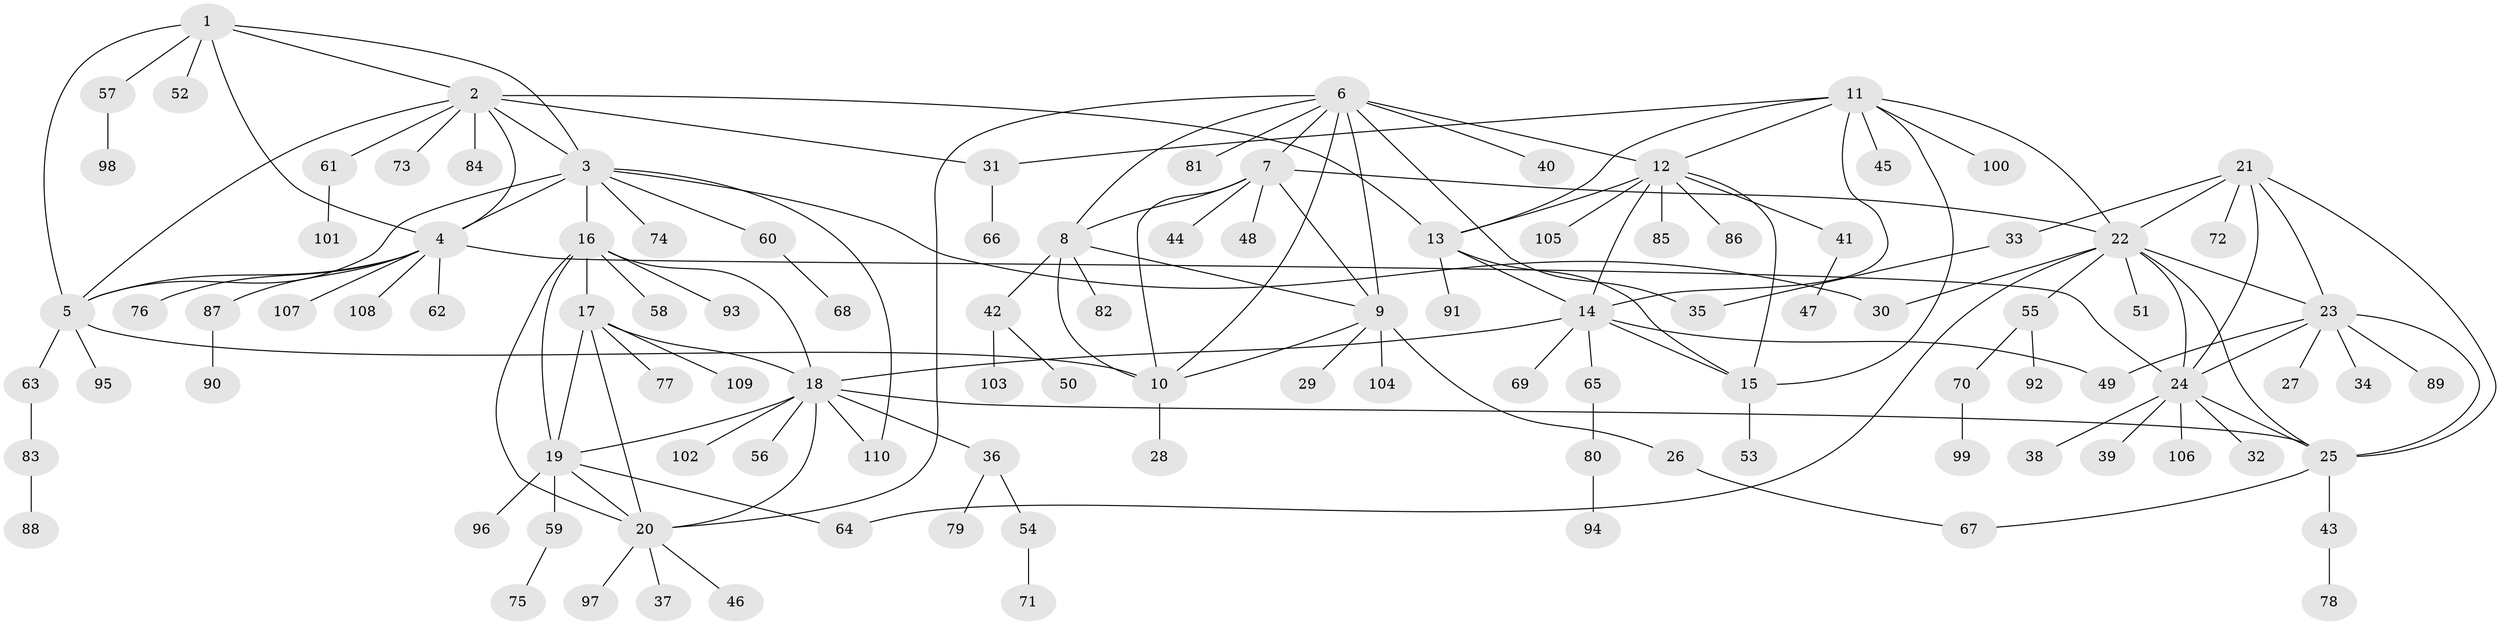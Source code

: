 // coarse degree distribution, {9: 0.038461538461538464, 6: 0.07692307692307693, 1: 0.48717948717948717, 5: 0.05128205128205128, 2: 0.23076923076923078, 7: 0.02564102564102564, 8: 0.07692307692307693, 3: 0.01282051282051282}
// Generated by graph-tools (version 1.1) at 2025/37/03/04/25 23:37:46]
// undirected, 110 vertices, 152 edges
graph export_dot {
  node [color=gray90,style=filled];
  1;
  2;
  3;
  4;
  5;
  6;
  7;
  8;
  9;
  10;
  11;
  12;
  13;
  14;
  15;
  16;
  17;
  18;
  19;
  20;
  21;
  22;
  23;
  24;
  25;
  26;
  27;
  28;
  29;
  30;
  31;
  32;
  33;
  34;
  35;
  36;
  37;
  38;
  39;
  40;
  41;
  42;
  43;
  44;
  45;
  46;
  47;
  48;
  49;
  50;
  51;
  52;
  53;
  54;
  55;
  56;
  57;
  58;
  59;
  60;
  61;
  62;
  63;
  64;
  65;
  66;
  67;
  68;
  69;
  70;
  71;
  72;
  73;
  74;
  75;
  76;
  77;
  78;
  79;
  80;
  81;
  82;
  83;
  84;
  85;
  86;
  87;
  88;
  89;
  90;
  91;
  92;
  93;
  94;
  95;
  96;
  97;
  98;
  99;
  100;
  101;
  102;
  103;
  104;
  105;
  106;
  107;
  108;
  109;
  110;
  1 -- 2;
  1 -- 3;
  1 -- 4;
  1 -- 5;
  1 -- 52;
  1 -- 57;
  2 -- 3;
  2 -- 4;
  2 -- 5;
  2 -- 13;
  2 -- 31;
  2 -- 61;
  2 -- 73;
  2 -- 84;
  3 -- 4;
  3 -- 5;
  3 -- 16;
  3 -- 30;
  3 -- 60;
  3 -- 74;
  3 -- 110;
  4 -- 5;
  4 -- 24;
  4 -- 62;
  4 -- 76;
  4 -- 87;
  4 -- 107;
  4 -- 108;
  5 -- 10;
  5 -- 63;
  5 -- 95;
  6 -- 7;
  6 -- 8;
  6 -- 9;
  6 -- 10;
  6 -- 12;
  6 -- 20;
  6 -- 35;
  6 -- 40;
  6 -- 81;
  7 -- 8;
  7 -- 9;
  7 -- 10;
  7 -- 22;
  7 -- 44;
  7 -- 48;
  8 -- 9;
  8 -- 10;
  8 -- 42;
  8 -- 82;
  9 -- 10;
  9 -- 26;
  9 -- 29;
  9 -- 104;
  10 -- 28;
  11 -- 12;
  11 -- 13;
  11 -- 14;
  11 -- 15;
  11 -- 22;
  11 -- 31;
  11 -- 45;
  11 -- 100;
  12 -- 13;
  12 -- 14;
  12 -- 15;
  12 -- 41;
  12 -- 85;
  12 -- 86;
  12 -- 105;
  13 -- 14;
  13 -- 15;
  13 -- 91;
  14 -- 15;
  14 -- 18;
  14 -- 49;
  14 -- 65;
  14 -- 69;
  15 -- 53;
  16 -- 17;
  16 -- 18;
  16 -- 19;
  16 -- 20;
  16 -- 58;
  16 -- 93;
  17 -- 18;
  17 -- 19;
  17 -- 20;
  17 -- 77;
  17 -- 109;
  18 -- 19;
  18 -- 20;
  18 -- 25;
  18 -- 36;
  18 -- 56;
  18 -- 102;
  18 -- 110;
  19 -- 20;
  19 -- 59;
  19 -- 64;
  19 -- 96;
  20 -- 37;
  20 -- 46;
  20 -- 97;
  21 -- 22;
  21 -- 23;
  21 -- 24;
  21 -- 25;
  21 -- 33;
  21 -- 72;
  22 -- 23;
  22 -- 24;
  22 -- 25;
  22 -- 30;
  22 -- 51;
  22 -- 55;
  22 -- 64;
  23 -- 24;
  23 -- 25;
  23 -- 27;
  23 -- 34;
  23 -- 49;
  23 -- 89;
  24 -- 25;
  24 -- 32;
  24 -- 38;
  24 -- 39;
  24 -- 106;
  25 -- 43;
  25 -- 67;
  26 -- 67;
  31 -- 66;
  33 -- 35;
  36 -- 54;
  36 -- 79;
  41 -- 47;
  42 -- 50;
  42 -- 103;
  43 -- 78;
  54 -- 71;
  55 -- 70;
  55 -- 92;
  57 -- 98;
  59 -- 75;
  60 -- 68;
  61 -- 101;
  63 -- 83;
  65 -- 80;
  70 -- 99;
  80 -- 94;
  83 -- 88;
  87 -- 90;
}
